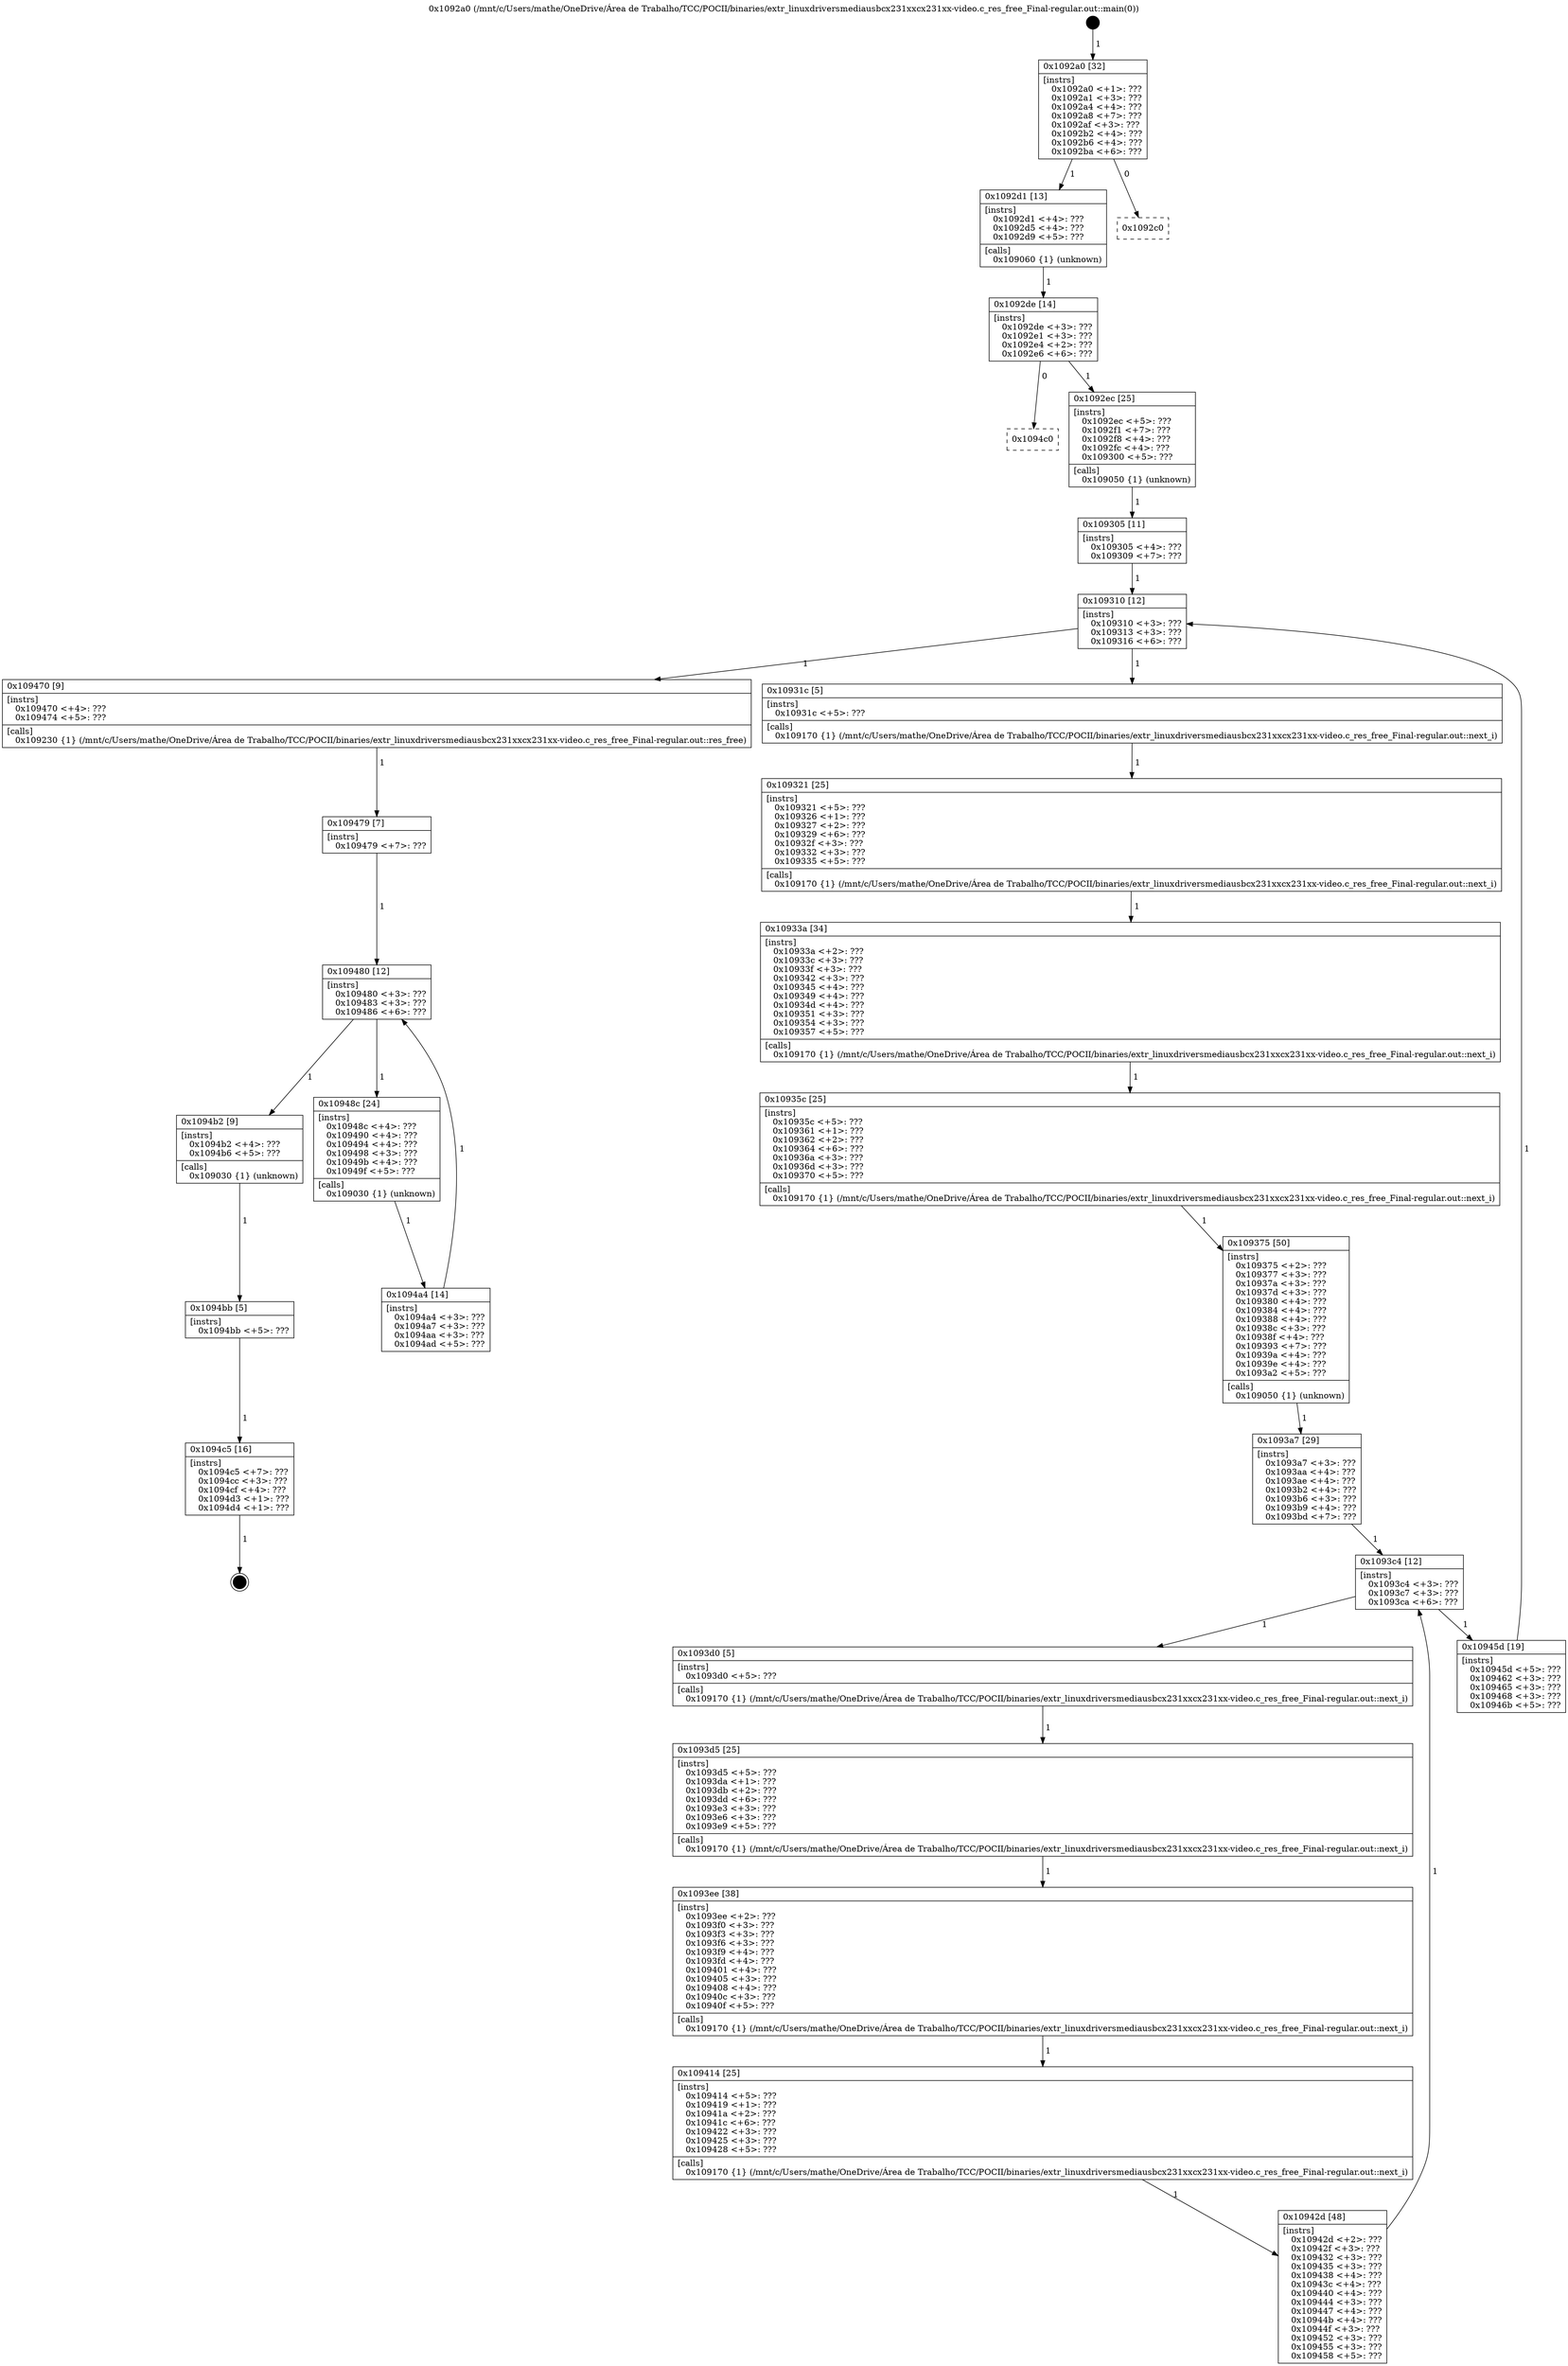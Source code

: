 digraph "0x1092a0" {
  label = "0x1092a0 (/mnt/c/Users/mathe/OneDrive/Área de Trabalho/TCC/POCII/binaries/extr_linuxdriversmediausbcx231xxcx231xx-video.c_res_free_Final-regular.out::main(0))"
  labelloc = "t"
  node[shape=record]

  Entry [label="",width=0.3,height=0.3,shape=circle,fillcolor=black,style=filled]
  "0x1092a0" [label="{
     0x1092a0 [32]\l
     | [instrs]\l
     &nbsp;&nbsp;0x1092a0 \<+1\>: ???\l
     &nbsp;&nbsp;0x1092a1 \<+3\>: ???\l
     &nbsp;&nbsp;0x1092a4 \<+4\>: ???\l
     &nbsp;&nbsp;0x1092a8 \<+7\>: ???\l
     &nbsp;&nbsp;0x1092af \<+3\>: ???\l
     &nbsp;&nbsp;0x1092b2 \<+4\>: ???\l
     &nbsp;&nbsp;0x1092b6 \<+4\>: ???\l
     &nbsp;&nbsp;0x1092ba \<+6\>: ???\l
  }"]
  "0x1092d1" [label="{
     0x1092d1 [13]\l
     | [instrs]\l
     &nbsp;&nbsp;0x1092d1 \<+4\>: ???\l
     &nbsp;&nbsp;0x1092d5 \<+4\>: ???\l
     &nbsp;&nbsp;0x1092d9 \<+5\>: ???\l
     | [calls]\l
     &nbsp;&nbsp;0x109060 \{1\} (unknown)\l
  }"]
  "0x1092c0" [label="{
     0x1092c0\l
  }", style=dashed]
  "0x1092de" [label="{
     0x1092de [14]\l
     | [instrs]\l
     &nbsp;&nbsp;0x1092de \<+3\>: ???\l
     &nbsp;&nbsp;0x1092e1 \<+3\>: ???\l
     &nbsp;&nbsp;0x1092e4 \<+2\>: ???\l
     &nbsp;&nbsp;0x1092e6 \<+6\>: ???\l
  }"]
  "0x1094c0" [label="{
     0x1094c0\l
  }", style=dashed]
  "0x1092ec" [label="{
     0x1092ec [25]\l
     | [instrs]\l
     &nbsp;&nbsp;0x1092ec \<+5\>: ???\l
     &nbsp;&nbsp;0x1092f1 \<+7\>: ???\l
     &nbsp;&nbsp;0x1092f8 \<+4\>: ???\l
     &nbsp;&nbsp;0x1092fc \<+4\>: ???\l
     &nbsp;&nbsp;0x109300 \<+5\>: ???\l
     | [calls]\l
     &nbsp;&nbsp;0x109050 \{1\} (unknown)\l
  }"]
  Exit [label="",width=0.3,height=0.3,shape=circle,fillcolor=black,style=filled,peripheries=2]
  "0x109310" [label="{
     0x109310 [12]\l
     | [instrs]\l
     &nbsp;&nbsp;0x109310 \<+3\>: ???\l
     &nbsp;&nbsp;0x109313 \<+3\>: ???\l
     &nbsp;&nbsp;0x109316 \<+6\>: ???\l
  }"]
  "0x109470" [label="{
     0x109470 [9]\l
     | [instrs]\l
     &nbsp;&nbsp;0x109470 \<+4\>: ???\l
     &nbsp;&nbsp;0x109474 \<+5\>: ???\l
     | [calls]\l
     &nbsp;&nbsp;0x109230 \{1\} (/mnt/c/Users/mathe/OneDrive/Área de Trabalho/TCC/POCII/binaries/extr_linuxdriversmediausbcx231xxcx231xx-video.c_res_free_Final-regular.out::res_free)\l
  }"]
  "0x10931c" [label="{
     0x10931c [5]\l
     | [instrs]\l
     &nbsp;&nbsp;0x10931c \<+5\>: ???\l
     | [calls]\l
     &nbsp;&nbsp;0x109170 \{1\} (/mnt/c/Users/mathe/OneDrive/Área de Trabalho/TCC/POCII/binaries/extr_linuxdriversmediausbcx231xxcx231xx-video.c_res_free_Final-regular.out::next_i)\l
  }"]
  "0x109321" [label="{
     0x109321 [25]\l
     | [instrs]\l
     &nbsp;&nbsp;0x109321 \<+5\>: ???\l
     &nbsp;&nbsp;0x109326 \<+1\>: ???\l
     &nbsp;&nbsp;0x109327 \<+2\>: ???\l
     &nbsp;&nbsp;0x109329 \<+6\>: ???\l
     &nbsp;&nbsp;0x10932f \<+3\>: ???\l
     &nbsp;&nbsp;0x109332 \<+3\>: ???\l
     &nbsp;&nbsp;0x109335 \<+5\>: ???\l
     | [calls]\l
     &nbsp;&nbsp;0x109170 \{1\} (/mnt/c/Users/mathe/OneDrive/Área de Trabalho/TCC/POCII/binaries/extr_linuxdriversmediausbcx231xxcx231xx-video.c_res_free_Final-regular.out::next_i)\l
  }"]
  "0x10933a" [label="{
     0x10933a [34]\l
     | [instrs]\l
     &nbsp;&nbsp;0x10933a \<+2\>: ???\l
     &nbsp;&nbsp;0x10933c \<+3\>: ???\l
     &nbsp;&nbsp;0x10933f \<+3\>: ???\l
     &nbsp;&nbsp;0x109342 \<+3\>: ???\l
     &nbsp;&nbsp;0x109345 \<+4\>: ???\l
     &nbsp;&nbsp;0x109349 \<+4\>: ???\l
     &nbsp;&nbsp;0x10934d \<+4\>: ???\l
     &nbsp;&nbsp;0x109351 \<+3\>: ???\l
     &nbsp;&nbsp;0x109354 \<+3\>: ???\l
     &nbsp;&nbsp;0x109357 \<+5\>: ???\l
     | [calls]\l
     &nbsp;&nbsp;0x109170 \{1\} (/mnt/c/Users/mathe/OneDrive/Área de Trabalho/TCC/POCII/binaries/extr_linuxdriversmediausbcx231xxcx231xx-video.c_res_free_Final-regular.out::next_i)\l
  }"]
  "0x10935c" [label="{
     0x10935c [25]\l
     | [instrs]\l
     &nbsp;&nbsp;0x10935c \<+5\>: ???\l
     &nbsp;&nbsp;0x109361 \<+1\>: ???\l
     &nbsp;&nbsp;0x109362 \<+2\>: ???\l
     &nbsp;&nbsp;0x109364 \<+6\>: ???\l
     &nbsp;&nbsp;0x10936a \<+3\>: ???\l
     &nbsp;&nbsp;0x10936d \<+3\>: ???\l
     &nbsp;&nbsp;0x109370 \<+5\>: ???\l
     | [calls]\l
     &nbsp;&nbsp;0x109170 \{1\} (/mnt/c/Users/mathe/OneDrive/Área de Trabalho/TCC/POCII/binaries/extr_linuxdriversmediausbcx231xxcx231xx-video.c_res_free_Final-regular.out::next_i)\l
  }"]
  "0x109375" [label="{
     0x109375 [50]\l
     | [instrs]\l
     &nbsp;&nbsp;0x109375 \<+2\>: ???\l
     &nbsp;&nbsp;0x109377 \<+3\>: ???\l
     &nbsp;&nbsp;0x10937a \<+3\>: ???\l
     &nbsp;&nbsp;0x10937d \<+3\>: ???\l
     &nbsp;&nbsp;0x109380 \<+4\>: ???\l
     &nbsp;&nbsp;0x109384 \<+4\>: ???\l
     &nbsp;&nbsp;0x109388 \<+4\>: ???\l
     &nbsp;&nbsp;0x10938c \<+3\>: ???\l
     &nbsp;&nbsp;0x10938f \<+4\>: ???\l
     &nbsp;&nbsp;0x109393 \<+7\>: ???\l
     &nbsp;&nbsp;0x10939a \<+4\>: ???\l
     &nbsp;&nbsp;0x10939e \<+4\>: ???\l
     &nbsp;&nbsp;0x1093a2 \<+5\>: ???\l
     | [calls]\l
     &nbsp;&nbsp;0x109050 \{1\} (unknown)\l
  }"]
  "0x1093c4" [label="{
     0x1093c4 [12]\l
     | [instrs]\l
     &nbsp;&nbsp;0x1093c4 \<+3\>: ???\l
     &nbsp;&nbsp;0x1093c7 \<+3\>: ???\l
     &nbsp;&nbsp;0x1093ca \<+6\>: ???\l
  }"]
  "0x10945d" [label="{
     0x10945d [19]\l
     | [instrs]\l
     &nbsp;&nbsp;0x10945d \<+5\>: ???\l
     &nbsp;&nbsp;0x109462 \<+3\>: ???\l
     &nbsp;&nbsp;0x109465 \<+3\>: ???\l
     &nbsp;&nbsp;0x109468 \<+3\>: ???\l
     &nbsp;&nbsp;0x10946b \<+5\>: ???\l
  }"]
  "0x1093d0" [label="{
     0x1093d0 [5]\l
     | [instrs]\l
     &nbsp;&nbsp;0x1093d0 \<+5\>: ???\l
     | [calls]\l
     &nbsp;&nbsp;0x109170 \{1\} (/mnt/c/Users/mathe/OneDrive/Área de Trabalho/TCC/POCII/binaries/extr_linuxdriversmediausbcx231xxcx231xx-video.c_res_free_Final-regular.out::next_i)\l
  }"]
  "0x1093d5" [label="{
     0x1093d5 [25]\l
     | [instrs]\l
     &nbsp;&nbsp;0x1093d5 \<+5\>: ???\l
     &nbsp;&nbsp;0x1093da \<+1\>: ???\l
     &nbsp;&nbsp;0x1093db \<+2\>: ???\l
     &nbsp;&nbsp;0x1093dd \<+6\>: ???\l
     &nbsp;&nbsp;0x1093e3 \<+3\>: ???\l
     &nbsp;&nbsp;0x1093e6 \<+3\>: ???\l
     &nbsp;&nbsp;0x1093e9 \<+5\>: ???\l
     | [calls]\l
     &nbsp;&nbsp;0x109170 \{1\} (/mnt/c/Users/mathe/OneDrive/Área de Trabalho/TCC/POCII/binaries/extr_linuxdriversmediausbcx231xxcx231xx-video.c_res_free_Final-regular.out::next_i)\l
  }"]
  "0x1093ee" [label="{
     0x1093ee [38]\l
     | [instrs]\l
     &nbsp;&nbsp;0x1093ee \<+2\>: ???\l
     &nbsp;&nbsp;0x1093f0 \<+3\>: ???\l
     &nbsp;&nbsp;0x1093f3 \<+3\>: ???\l
     &nbsp;&nbsp;0x1093f6 \<+3\>: ???\l
     &nbsp;&nbsp;0x1093f9 \<+4\>: ???\l
     &nbsp;&nbsp;0x1093fd \<+4\>: ???\l
     &nbsp;&nbsp;0x109401 \<+4\>: ???\l
     &nbsp;&nbsp;0x109405 \<+3\>: ???\l
     &nbsp;&nbsp;0x109408 \<+4\>: ???\l
     &nbsp;&nbsp;0x10940c \<+3\>: ???\l
     &nbsp;&nbsp;0x10940f \<+5\>: ???\l
     | [calls]\l
     &nbsp;&nbsp;0x109170 \{1\} (/mnt/c/Users/mathe/OneDrive/Área de Trabalho/TCC/POCII/binaries/extr_linuxdriversmediausbcx231xxcx231xx-video.c_res_free_Final-regular.out::next_i)\l
  }"]
  "0x109414" [label="{
     0x109414 [25]\l
     | [instrs]\l
     &nbsp;&nbsp;0x109414 \<+5\>: ???\l
     &nbsp;&nbsp;0x109419 \<+1\>: ???\l
     &nbsp;&nbsp;0x10941a \<+2\>: ???\l
     &nbsp;&nbsp;0x10941c \<+6\>: ???\l
     &nbsp;&nbsp;0x109422 \<+3\>: ???\l
     &nbsp;&nbsp;0x109425 \<+3\>: ???\l
     &nbsp;&nbsp;0x109428 \<+5\>: ???\l
     | [calls]\l
     &nbsp;&nbsp;0x109170 \{1\} (/mnt/c/Users/mathe/OneDrive/Área de Trabalho/TCC/POCII/binaries/extr_linuxdriversmediausbcx231xxcx231xx-video.c_res_free_Final-regular.out::next_i)\l
  }"]
  "0x10942d" [label="{
     0x10942d [48]\l
     | [instrs]\l
     &nbsp;&nbsp;0x10942d \<+2\>: ???\l
     &nbsp;&nbsp;0x10942f \<+3\>: ???\l
     &nbsp;&nbsp;0x109432 \<+3\>: ???\l
     &nbsp;&nbsp;0x109435 \<+3\>: ???\l
     &nbsp;&nbsp;0x109438 \<+4\>: ???\l
     &nbsp;&nbsp;0x10943c \<+4\>: ???\l
     &nbsp;&nbsp;0x109440 \<+4\>: ???\l
     &nbsp;&nbsp;0x109444 \<+3\>: ???\l
     &nbsp;&nbsp;0x109447 \<+4\>: ???\l
     &nbsp;&nbsp;0x10944b \<+4\>: ???\l
     &nbsp;&nbsp;0x10944f \<+3\>: ???\l
     &nbsp;&nbsp;0x109452 \<+3\>: ???\l
     &nbsp;&nbsp;0x109455 \<+3\>: ???\l
     &nbsp;&nbsp;0x109458 \<+5\>: ???\l
  }"]
  "0x1093a7" [label="{
     0x1093a7 [29]\l
     | [instrs]\l
     &nbsp;&nbsp;0x1093a7 \<+3\>: ???\l
     &nbsp;&nbsp;0x1093aa \<+4\>: ???\l
     &nbsp;&nbsp;0x1093ae \<+4\>: ???\l
     &nbsp;&nbsp;0x1093b2 \<+4\>: ???\l
     &nbsp;&nbsp;0x1093b6 \<+3\>: ???\l
     &nbsp;&nbsp;0x1093b9 \<+4\>: ???\l
     &nbsp;&nbsp;0x1093bd \<+7\>: ???\l
  }"]
  "0x1094c5" [label="{
     0x1094c5 [16]\l
     | [instrs]\l
     &nbsp;&nbsp;0x1094c5 \<+7\>: ???\l
     &nbsp;&nbsp;0x1094cc \<+3\>: ???\l
     &nbsp;&nbsp;0x1094cf \<+4\>: ???\l
     &nbsp;&nbsp;0x1094d3 \<+1\>: ???\l
     &nbsp;&nbsp;0x1094d4 \<+1\>: ???\l
  }"]
  "0x109305" [label="{
     0x109305 [11]\l
     | [instrs]\l
     &nbsp;&nbsp;0x109305 \<+4\>: ???\l
     &nbsp;&nbsp;0x109309 \<+7\>: ???\l
  }"]
  "0x109480" [label="{
     0x109480 [12]\l
     | [instrs]\l
     &nbsp;&nbsp;0x109480 \<+3\>: ???\l
     &nbsp;&nbsp;0x109483 \<+3\>: ???\l
     &nbsp;&nbsp;0x109486 \<+6\>: ???\l
  }"]
  "0x1094b2" [label="{
     0x1094b2 [9]\l
     | [instrs]\l
     &nbsp;&nbsp;0x1094b2 \<+4\>: ???\l
     &nbsp;&nbsp;0x1094b6 \<+5\>: ???\l
     | [calls]\l
     &nbsp;&nbsp;0x109030 \{1\} (unknown)\l
  }"]
  "0x10948c" [label="{
     0x10948c [24]\l
     | [instrs]\l
     &nbsp;&nbsp;0x10948c \<+4\>: ???\l
     &nbsp;&nbsp;0x109490 \<+4\>: ???\l
     &nbsp;&nbsp;0x109494 \<+4\>: ???\l
     &nbsp;&nbsp;0x109498 \<+3\>: ???\l
     &nbsp;&nbsp;0x10949b \<+4\>: ???\l
     &nbsp;&nbsp;0x10949f \<+5\>: ???\l
     | [calls]\l
     &nbsp;&nbsp;0x109030 \{1\} (unknown)\l
  }"]
  "0x1094a4" [label="{
     0x1094a4 [14]\l
     | [instrs]\l
     &nbsp;&nbsp;0x1094a4 \<+3\>: ???\l
     &nbsp;&nbsp;0x1094a7 \<+3\>: ???\l
     &nbsp;&nbsp;0x1094aa \<+3\>: ???\l
     &nbsp;&nbsp;0x1094ad \<+5\>: ???\l
  }"]
  "0x109479" [label="{
     0x109479 [7]\l
     | [instrs]\l
     &nbsp;&nbsp;0x109479 \<+7\>: ???\l
  }"]
  "0x1094bb" [label="{
     0x1094bb [5]\l
     | [instrs]\l
     &nbsp;&nbsp;0x1094bb \<+5\>: ???\l
  }"]
  Entry -> "0x1092a0" [label=" 1"]
  "0x1092a0" -> "0x1092d1" [label=" 1"]
  "0x1092a0" -> "0x1092c0" [label=" 0"]
  "0x1092d1" -> "0x1092de" [label=" 1"]
  "0x1092de" -> "0x1094c0" [label=" 0"]
  "0x1092de" -> "0x1092ec" [label=" 1"]
  "0x1094c5" -> Exit [label=" 1"]
  "0x1092ec" -> "0x109305" [label=" 1"]
  "0x109310" -> "0x109470" [label=" 1"]
  "0x109310" -> "0x10931c" [label=" 1"]
  "0x10931c" -> "0x109321" [label=" 1"]
  "0x109321" -> "0x10933a" [label=" 1"]
  "0x10933a" -> "0x10935c" [label=" 1"]
  "0x10935c" -> "0x109375" [label=" 1"]
  "0x109375" -> "0x1093a7" [label=" 1"]
  "0x1093c4" -> "0x10945d" [label=" 1"]
  "0x1093c4" -> "0x1093d0" [label=" 1"]
  "0x1093d0" -> "0x1093d5" [label=" 1"]
  "0x1093d5" -> "0x1093ee" [label=" 1"]
  "0x1093ee" -> "0x109414" [label=" 1"]
  "0x109414" -> "0x10942d" [label=" 1"]
  "0x1093a7" -> "0x1093c4" [label=" 1"]
  "0x10942d" -> "0x1093c4" [label=" 1"]
  "0x1094bb" -> "0x1094c5" [label=" 1"]
  "0x109305" -> "0x109310" [label=" 1"]
  "0x10945d" -> "0x109310" [label=" 1"]
  "0x109470" -> "0x109479" [label=" 1"]
  "0x109480" -> "0x1094b2" [label=" 1"]
  "0x109480" -> "0x10948c" [label=" 1"]
  "0x10948c" -> "0x1094a4" [label=" 1"]
  "0x109479" -> "0x109480" [label=" 1"]
  "0x1094a4" -> "0x109480" [label=" 1"]
  "0x1094b2" -> "0x1094bb" [label=" 1"]
}
